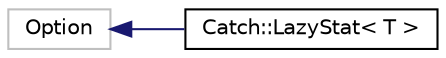 digraph "Graphical Class Hierarchy"
{
  edge [fontname="Helvetica",fontsize="10",labelfontname="Helvetica",labelfontsize="10"];
  node [fontname="Helvetica",fontsize="10",shape=record];
  rankdir="LR";
  Node76 [label="Option",height=0.2,width=0.4,color="grey75", fillcolor="white", style="filled"];
  Node76 -> Node0 [dir="back",color="midnightblue",fontsize="10",style="solid",fontname="Helvetica"];
  Node0 [label="Catch::LazyStat\< T \>",height=0.2,width=0.4,color="black", fillcolor="white", style="filled",URL="$structCatch_1_1LazyStat.html"];
}
